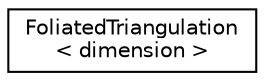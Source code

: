 digraph "Graphical Class Hierarchy"
{
 // LATEX_PDF_SIZE
  edge [fontname="Helvetica",fontsize="10",labelfontname="Helvetica",labelfontsize="10"];
  node [fontname="Helvetica",fontsize="10",shape=record];
  rankdir="LR";
  Node0 [label="FoliatedTriangulation\l\< dimension \>",height=0.2,width=0.4,color="black", fillcolor="white", style="filled",URL="$class_foliated_triangulation.html",tooltip=" "];
}
